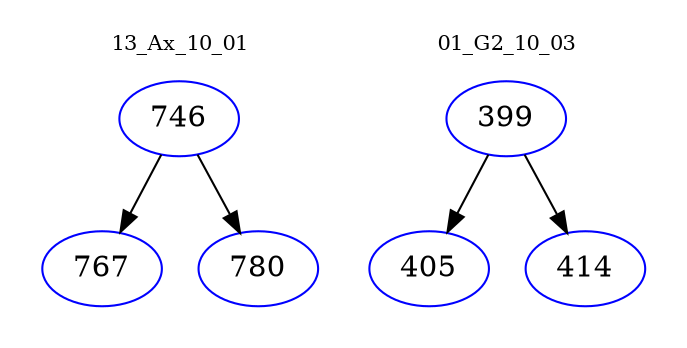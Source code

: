 digraph{
subgraph cluster_0 {
color = white
label = "13_Ax_10_01";
fontsize=10;
T0_746 [label="746", color="blue"]
T0_746 -> T0_767 [color="black"]
T0_767 [label="767", color="blue"]
T0_746 -> T0_780 [color="black"]
T0_780 [label="780", color="blue"]
}
subgraph cluster_1 {
color = white
label = "01_G2_10_03";
fontsize=10;
T1_399 [label="399", color="blue"]
T1_399 -> T1_405 [color="black"]
T1_405 [label="405", color="blue"]
T1_399 -> T1_414 [color="black"]
T1_414 [label="414", color="blue"]
}
}
